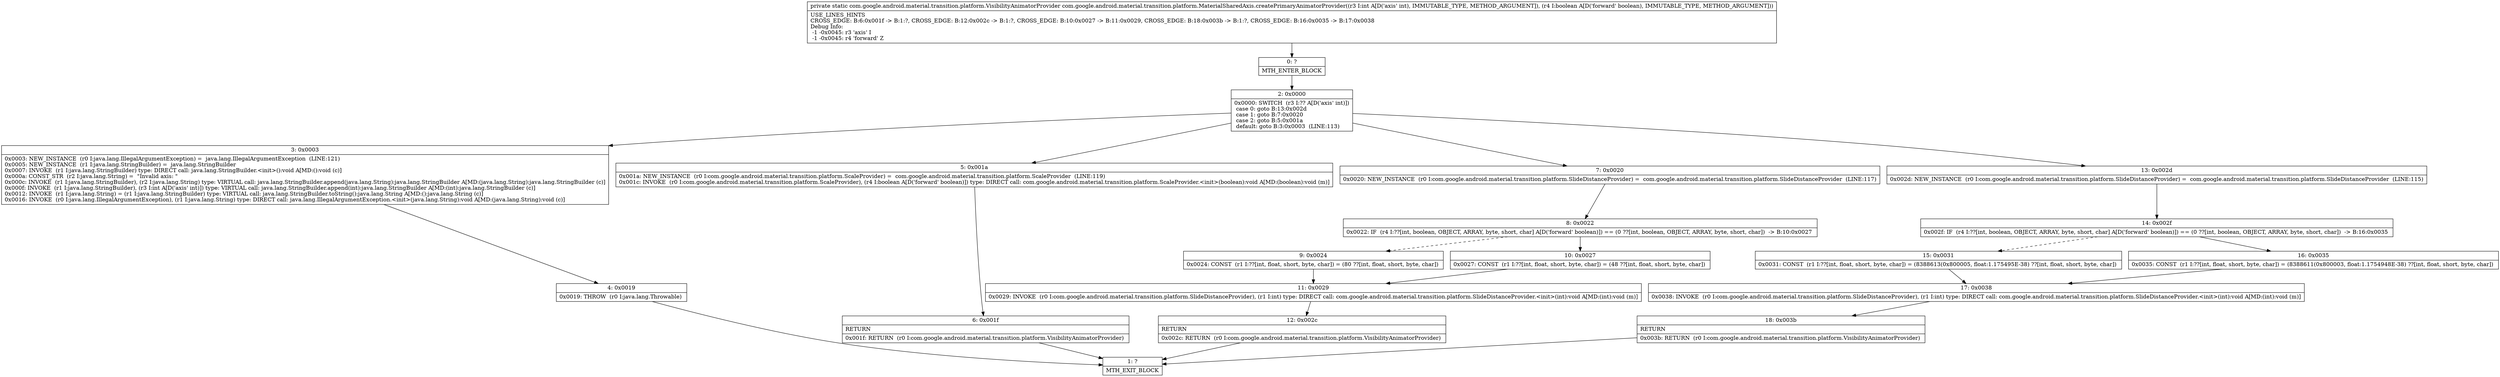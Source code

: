digraph "CFG forcom.google.android.material.transition.platform.MaterialSharedAxis.createPrimaryAnimatorProvider(IZ)Lcom\/google\/android\/material\/transition\/platform\/VisibilityAnimatorProvider;" {
Node_0 [shape=record,label="{0\:\ ?|MTH_ENTER_BLOCK\l}"];
Node_2 [shape=record,label="{2\:\ 0x0000|0x0000: SWITCH  (r3 I:?? A[D('axis' int)])\l case 0: goto B:13:0x002d\l case 1: goto B:7:0x0020\l case 2: goto B:5:0x001a\l default: goto B:3:0x0003  (LINE:113)\l}"];
Node_3 [shape=record,label="{3\:\ 0x0003|0x0003: NEW_INSTANCE  (r0 I:java.lang.IllegalArgumentException) =  java.lang.IllegalArgumentException  (LINE:121)\l0x0005: NEW_INSTANCE  (r1 I:java.lang.StringBuilder) =  java.lang.StringBuilder \l0x0007: INVOKE  (r1 I:java.lang.StringBuilder) type: DIRECT call: java.lang.StringBuilder.\<init\>():void A[MD:():void (c)]\l0x000a: CONST_STR  (r2 I:java.lang.String) =  \"Invalid axis: \" \l0x000c: INVOKE  (r1 I:java.lang.StringBuilder), (r2 I:java.lang.String) type: VIRTUAL call: java.lang.StringBuilder.append(java.lang.String):java.lang.StringBuilder A[MD:(java.lang.String):java.lang.StringBuilder (c)]\l0x000f: INVOKE  (r1 I:java.lang.StringBuilder), (r3 I:int A[D('axis' int)]) type: VIRTUAL call: java.lang.StringBuilder.append(int):java.lang.StringBuilder A[MD:(int):java.lang.StringBuilder (c)]\l0x0012: INVOKE  (r1 I:java.lang.String) = (r1 I:java.lang.StringBuilder) type: VIRTUAL call: java.lang.StringBuilder.toString():java.lang.String A[MD:():java.lang.String (c)]\l0x0016: INVOKE  (r0 I:java.lang.IllegalArgumentException), (r1 I:java.lang.String) type: DIRECT call: java.lang.IllegalArgumentException.\<init\>(java.lang.String):void A[MD:(java.lang.String):void (c)]\l}"];
Node_4 [shape=record,label="{4\:\ 0x0019|0x0019: THROW  (r0 I:java.lang.Throwable) \l}"];
Node_1 [shape=record,label="{1\:\ ?|MTH_EXIT_BLOCK\l}"];
Node_5 [shape=record,label="{5\:\ 0x001a|0x001a: NEW_INSTANCE  (r0 I:com.google.android.material.transition.platform.ScaleProvider) =  com.google.android.material.transition.platform.ScaleProvider  (LINE:119)\l0x001c: INVOKE  (r0 I:com.google.android.material.transition.platform.ScaleProvider), (r4 I:boolean A[D('forward' boolean)]) type: DIRECT call: com.google.android.material.transition.platform.ScaleProvider.\<init\>(boolean):void A[MD:(boolean):void (m)]\l}"];
Node_6 [shape=record,label="{6\:\ 0x001f|RETURN\l|0x001f: RETURN  (r0 I:com.google.android.material.transition.platform.VisibilityAnimatorProvider) \l}"];
Node_7 [shape=record,label="{7\:\ 0x0020|0x0020: NEW_INSTANCE  (r0 I:com.google.android.material.transition.platform.SlideDistanceProvider) =  com.google.android.material.transition.platform.SlideDistanceProvider  (LINE:117)\l}"];
Node_8 [shape=record,label="{8\:\ 0x0022|0x0022: IF  (r4 I:??[int, boolean, OBJECT, ARRAY, byte, short, char] A[D('forward' boolean)]) == (0 ??[int, boolean, OBJECT, ARRAY, byte, short, char])  \-\> B:10:0x0027 \l}"];
Node_9 [shape=record,label="{9\:\ 0x0024|0x0024: CONST  (r1 I:??[int, float, short, byte, char]) = (80 ??[int, float, short, byte, char]) \l}"];
Node_11 [shape=record,label="{11\:\ 0x0029|0x0029: INVOKE  (r0 I:com.google.android.material.transition.platform.SlideDistanceProvider), (r1 I:int) type: DIRECT call: com.google.android.material.transition.platform.SlideDistanceProvider.\<init\>(int):void A[MD:(int):void (m)]\l}"];
Node_12 [shape=record,label="{12\:\ 0x002c|RETURN\l|0x002c: RETURN  (r0 I:com.google.android.material.transition.platform.VisibilityAnimatorProvider) \l}"];
Node_10 [shape=record,label="{10\:\ 0x0027|0x0027: CONST  (r1 I:??[int, float, short, byte, char]) = (48 ??[int, float, short, byte, char]) \l}"];
Node_13 [shape=record,label="{13\:\ 0x002d|0x002d: NEW_INSTANCE  (r0 I:com.google.android.material.transition.platform.SlideDistanceProvider) =  com.google.android.material.transition.platform.SlideDistanceProvider  (LINE:115)\l}"];
Node_14 [shape=record,label="{14\:\ 0x002f|0x002f: IF  (r4 I:??[int, boolean, OBJECT, ARRAY, byte, short, char] A[D('forward' boolean)]) == (0 ??[int, boolean, OBJECT, ARRAY, byte, short, char])  \-\> B:16:0x0035 \l}"];
Node_15 [shape=record,label="{15\:\ 0x0031|0x0031: CONST  (r1 I:??[int, float, short, byte, char]) = (8388613(0x800005, float:1.175495E\-38) ??[int, float, short, byte, char]) \l}"];
Node_17 [shape=record,label="{17\:\ 0x0038|0x0038: INVOKE  (r0 I:com.google.android.material.transition.platform.SlideDistanceProvider), (r1 I:int) type: DIRECT call: com.google.android.material.transition.platform.SlideDistanceProvider.\<init\>(int):void A[MD:(int):void (m)]\l}"];
Node_18 [shape=record,label="{18\:\ 0x003b|RETURN\l|0x003b: RETURN  (r0 I:com.google.android.material.transition.platform.VisibilityAnimatorProvider) \l}"];
Node_16 [shape=record,label="{16\:\ 0x0035|0x0035: CONST  (r1 I:??[int, float, short, byte, char]) = (8388611(0x800003, float:1.1754948E\-38) ??[int, float, short, byte, char]) \l}"];
MethodNode[shape=record,label="{private static com.google.android.material.transition.platform.VisibilityAnimatorProvider com.google.android.material.transition.platform.MaterialSharedAxis.createPrimaryAnimatorProvider((r3 I:int A[D('axis' int), IMMUTABLE_TYPE, METHOD_ARGUMENT]), (r4 I:boolean A[D('forward' boolean), IMMUTABLE_TYPE, METHOD_ARGUMENT]))  | USE_LINES_HINTS\lCROSS_EDGE: B:6:0x001f \-\> B:1:?, CROSS_EDGE: B:12:0x002c \-\> B:1:?, CROSS_EDGE: B:10:0x0027 \-\> B:11:0x0029, CROSS_EDGE: B:18:0x003b \-\> B:1:?, CROSS_EDGE: B:16:0x0035 \-\> B:17:0x0038\lDebug Info:\l  \-1 \-0x0045: r3 'axis' I\l  \-1 \-0x0045: r4 'forward' Z\l}"];
MethodNode -> Node_0;Node_0 -> Node_2;
Node_2 -> Node_3;
Node_2 -> Node_5;
Node_2 -> Node_7;
Node_2 -> Node_13;
Node_3 -> Node_4;
Node_4 -> Node_1;
Node_5 -> Node_6;
Node_6 -> Node_1;
Node_7 -> Node_8;
Node_8 -> Node_9[style=dashed];
Node_8 -> Node_10;
Node_9 -> Node_11;
Node_11 -> Node_12;
Node_12 -> Node_1;
Node_10 -> Node_11;
Node_13 -> Node_14;
Node_14 -> Node_15[style=dashed];
Node_14 -> Node_16;
Node_15 -> Node_17;
Node_17 -> Node_18;
Node_18 -> Node_1;
Node_16 -> Node_17;
}

